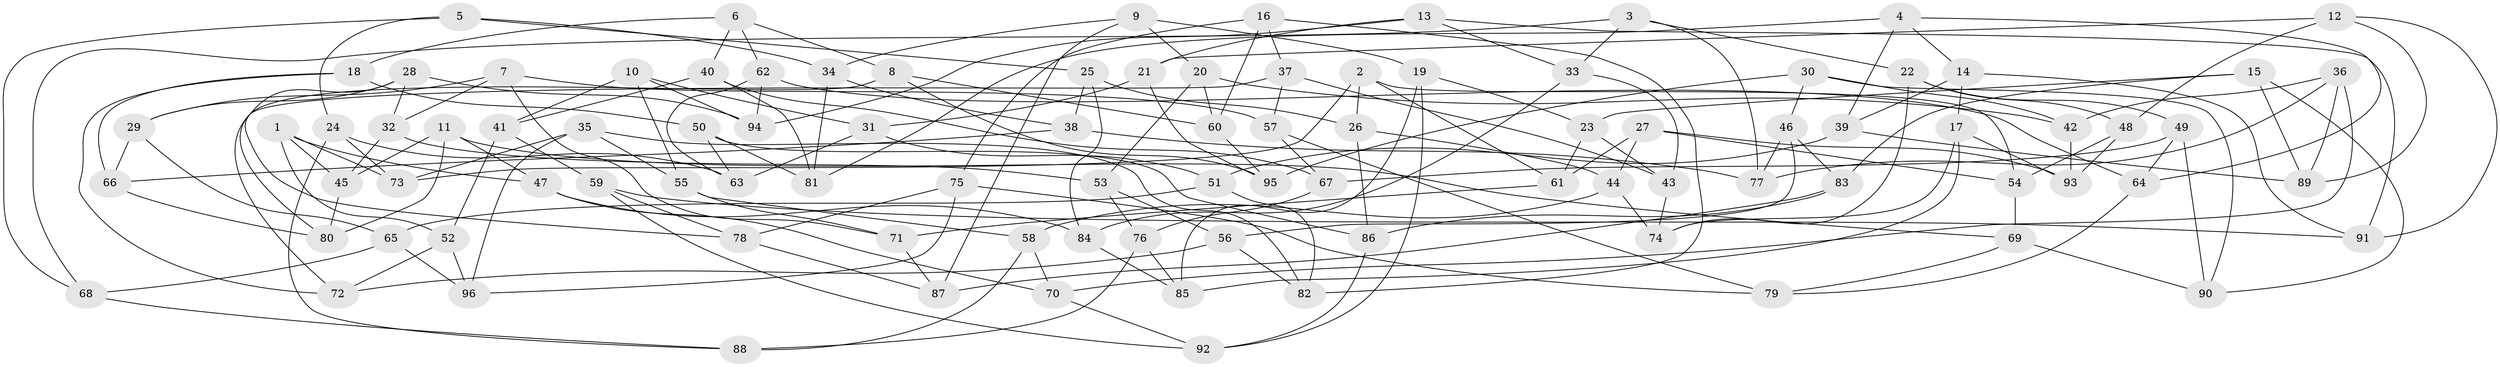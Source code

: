 // coarse degree distribution, {5: 0.0847457627118644, 6: 0.5423728813559322, 4: 0.3559322033898305, 3: 0.01694915254237288}
// Generated by graph-tools (version 1.1) at 2025/52/02/27/25 19:52:31]
// undirected, 96 vertices, 192 edges
graph export_dot {
graph [start="1"]
  node [color=gray90,style=filled];
  1;
  2;
  3;
  4;
  5;
  6;
  7;
  8;
  9;
  10;
  11;
  12;
  13;
  14;
  15;
  16;
  17;
  18;
  19;
  20;
  21;
  22;
  23;
  24;
  25;
  26;
  27;
  28;
  29;
  30;
  31;
  32;
  33;
  34;
  35;
  36;
  37;
  38;
  39;
  40;
  41;
  42;
  43;
  44;
  45;
  46;
  47;
  48;
  49;
  50;
  51;
  52;
  53;
  54;
  55;
  56;
  57;
  58;
  59;
  60;
  61;
  62;
  63;
  64;
  65;
  66;
  67;
  68;
  69;
  70;
  71;
  72;
  73;
  74;
  75;
  76;
  77;
  78;
  79;
  80;
  81;
  82;
  83;
  84;
  85;
  86;
  87;
  88;
  89;
  90;
  91;
  92;
  93;
  94;
  95;
  96;
  1 -- 73;
  1 -- 47;
  1 -- 52;
  1 -- 45;
  2 -- 26;
  2 -- 61;
  2 -- 54;
  2 -- 73;
  3 -- 33;
  3 -- 68;
  3 -- 22;
  3 -- 77;
  4 -- 14;
  4 -- 39;
  4 -- 81;
  4 -- 64;
  5 -- 68;
  5 -- 25;
  5 -- 34;
  5 -- 24;
  6 -- 18;
  6 -- 62;
  6 -- 40;
  6 -- 8;
  7 -- 32;
  7 -- 57;
  7 -- 29;
  7 -- 71;
  8 -- 95;
  8 -- 80;
  8 -- 60;
  9 -- 20;
  9 -- 19;
  9 -- 87;
  9 -- 34;
  10 -- 31;
  10 -- 94;
  10 -- 41;
  10 -- 55;
  11 -- 45;
  11 -- 69;
  11 -- 80;
  11 -- 47;
  12 -- 89;
  12 -- 91;
  12 -- 48;
  12 -- 21;
  13 -- 91;
  13 -- 33;
  13 -- 21;
  13 -- 94;
  14 -- 91;
  14 -- 39;
  14 -- 17;
  15 -- 89;
  15 -- 23;
  15 -- 90;
  15 -- 83;
  16 -- 37;
  16 -- 82;
  16 -- 60;
  16 -- 75;
  17 -- 85;
  17 -- 93;
  17 -- 74;
  18 -- 72;
  18 -- 50;
  18 -- 66;
  19 -- 85;
  19 -- 92;
  19 -- 23;
  20 -- 53;
  20 -- 60;
  20 -- 42;
  21 -- 95;
  21 -- 31;
  22 -- 49;
  22 -- 74;
  22 -- 48;
  23 -- 43;
  23 -- 61;
  24 -- 63;
  24 -- 73;
  24 -- 88;
  25 -- 84;
  25 -- 38;
  25 -- 26;
  26 -- 44;
  26 -- 86;
  27 -- 44;
  27 -- 61;
  27 -- 54;
  27 -- 93;
  28 -- 32;
  28 -- 78;
  28 -- 29;
  28 -- 94;
  29 -- 65;
  29 -- 66;
  30 -- 90;
  30 -- 95;
  30 -- 46;
  30 -- 42;
  31 -- 63;
  31 -- 51;
  32 -- 45;
  32 -- 53;
  33 -- 43;
  33 -- 84;
  34 -- 38;
  34 -- 81;
  35 -- 55;
  35 -- 73;
  35 -- 96;
  35 -- 82;
  36 -- 89;
  36 -- 70;
  36 -- 77;
  36 -- 42;
  37 -- 72;
  37 -- 43;
  37 -- 57;
  38 -- 66;
  38 -- 77;
  39 -- 89;
  39 -- 51;
  40 -- 67;
  40 -- 41;
  40 -- 81;
  41 -- 52;
  41 -- 59;
  42 -- 93;
  43 -- 74;
  44 -- 74;
  44 -- 58;
  45 -- 80;
  46 -- 77;
  46 -- 83;
  46 -- 56;
  47 -- 70;
  47 -- 84;
  48 -- 54;
  48 -- 93;
  49 -- 67;
  49 -- 64;
  49 -- 90;
  50 -- 81;
  50 -- 63;
  50 -- 86;
  51 -- 82;
  51 -- 65;
  52 -- 72;
  52 -- 96;
  53 -- 76;
  53 -- 56;
  54 -- 69;
  55 -- 71;
  55 -- 58;
  56 -- 82;
  56 -- 72;
  57 -- 67;
  57 -- 79;
  58 -- 70;
  58 -- 88;
  59 -- 91;
  59 -- 92;
  59 -- 78;
  60 -- 95;
  61 -- 71;
  62 -- 64;
  62 -- 94;
  62 -- 63;
  64 -- 79;
  65 -- 96;
  65 -- 68;
  66 -- 80;
  67 -- 76;
  68 -- 88;
  69 -- 79;
  69 -- 90;
  70 -- 92;
  71 -- 87;
  75 -- 96;
  75 -- 79;
  75 -- 78;
  76 -- 88;
  76 -- 85;
  78 -- 87;
  83 -- 86;
  83 -- 87;
  84 -- 85;
  86 -- 92;
}
